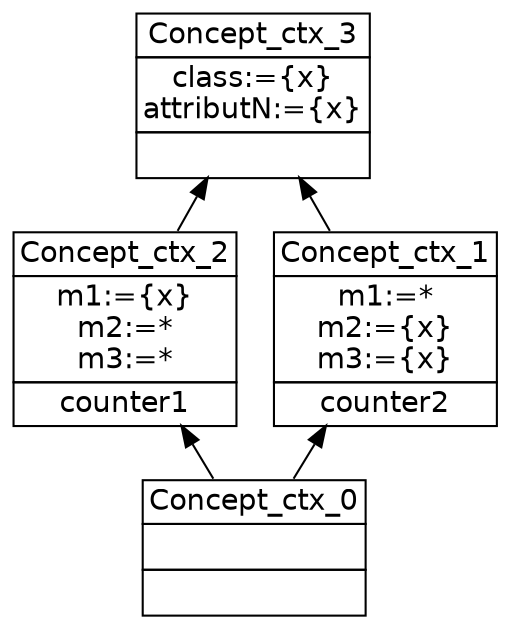 digraph G { 
	rankdir=BT;
	margin=0;
	node [margin="0.03,0.03",fontname="DejaVu Sans"];
	ranksep=0.3;
	nodesep=0.2;
//graph[label="name:ctx,concept number:4,object number:2,attribute number:8"
0 [shape=none,label=<<table border="0" cellborder="1" cellspacing="0" port="p"><tr><td>Concept_ctx_3</td></tr><tr><td>class:={x}<br/>attributN:={x}<br/></td></tr><tr><td><br/></td></tr></table>>];
1 [shape=none,label=<<table border="0" cellborder="1" cellspacing="0" port="p"><tr><td>Concept_ctx_2</td></tr><tr><td>m1:={x}<br/>m2:=*<br/>m3:=*<br/></td></tr><tr><td>counter1<br/></td></tr></table>>];
2 [shape=none,label=<<table border="0" cellborder="1" cellspacing="0" port="p"><tr><td>Concept_ctx_0</td></tr><tr><td><br/></td></tr><tr><td><br/></td></tr></table>>];
3 [shape=none,label=<<table border="0" cellborder="1" cellspacing="0" port="p"><tr><td>Concept_ctx_1</td></tr><tr><td>m1:=*<br/>m2:={x}<br/>m3:={x}<br/></td></tr><tr><td>counter2<br/></td></tr></table>>];
	1:p -> 0:p
	3:p -> 0:p
	2:p -> 1:p
	2:p -> 3:p
}